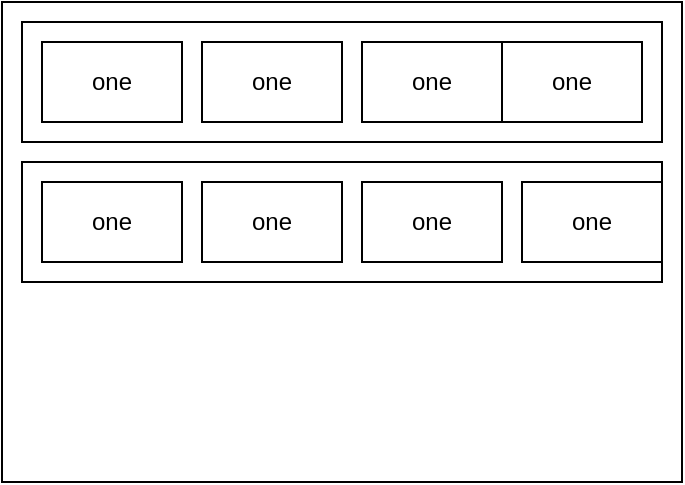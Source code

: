 <mxfile version="26.0.4">
  <diagram name="Page-1" id="2JGUy0inISzj_SHumJa5">
    <mxGraphModel dx="597" dy="737" grid="1" gridSize="10" guides="1" tooltips="1" connect="1" arrows="1" fold="1" page="1" pageScale="1" pageWidth="827" pageHeight="1169" math="0" shadow="0">
      <root>
        <mxCell id="0" />
        <mxCell id="1" parent="0" />
        <mxCell id="4laSsWSIw2ptgMBSHfPe-1" value="" style="rounded=0;whiteSpace=wrap;html=1;" vertex="1" parent="1">
          <mxGeometry x="350" y="240" width="340" height="240" as="geometry" />
        </mxCell>
        <mxCell id="4laSsWSIw2ptgMBSHfPe-2" value="" style="rounded=0;whiteSpace=wrap;html=1;" vertex="1" parent="1">
          <mxGeometry x="360" y="250" width="320" height="60" as="geometry" />
        </mxCell>
        <mxCell id="4laSsWSIw2ptgMBSHfPe-3" value="one" style="rounded=0;whiteSpace=wrap;html=1;" vertex="1" parent="1">
          <mxGeometry x="370" y="260" width="70" height="40" as="geometry" />
        </mxCell>
        <mxCell id="4laSsWSIw2ptgMBSHfPe-5" value="one" style="rounded=0;whiteSpace=wrap;html=1;" vertex="1" parent="1">
          <mxGeometry x="450" y="260" width="70" height="40" as="geometry" />
        </mxCell>
        <mxCell id="4laSsWSIw2ptgMBSHfPe-6" value="one" style="rounded=0;whiteSpace=wrap;html=1;" vertex="1" parent="1">
          <mxGeometry x="530" y="260" width="70" height="40" as="geometry" />
        </mxCell>
        <mxCell id="4laSsWSIw2ptgMBSHfPe-7" value="one" style="rounded=0;whiteSpace=wrap;html=1;" vertex="1" parent="1">
          <mxGeometry x="600" y="260" width="70" height="40" as="geometry" />
        </mxCell>
        <mxCell id="4laSsWSIw2ptgMBSHfPe-8" value="" style="rounded=0;whiteSpace=wrap;html=1;" vertex="1" parent="1">
          <mxGeometry x="360" y="320" width="320" height="60" as="geometry" />
        </mxCell>
        <mxCell id="4laSsWSIw2ptgMBSHfPe-9" value="one" style="rounded=0;whiteSpace=wrap;html=1;" vertex="1" parent="1">
          <mxGeometry x="370" y="330" width="70" height="40" as="geometry" />
        </mxCell>
        <mxCell id="4laSsWSIw2ptgMBSHfPe-10" value="one" style="rounded=0;whiteSpace=wrap;html=1;" vertex="1" parent="1">
          <mxGeometry x="450" y="330" width="70" height="40" as="geometry" />
        </mxCell>
        <mxCell id="4laSsWSIw2ptgMBSHfPe-11" value="one" style="rounded=0;whiteSpace=wrap;html=1;" vertex="1" parent="1">
          <mxGeometry x="530" y="330" width="70" height="40" as="geometry" />
        </mxCell>
        <mxCell id="4laSsWSIw2ptgMBSHfPe-12" value="one" style="rounded=0;whiteSpace=wrap;html=1;" vertex="1" parent="1">
          <mxGeometry x="610" y="330" width="70" height="40" as="geometry" />
        </mxCell>
      </root>
    </mxGraphModel>
  </diagram>
</mxfile>
